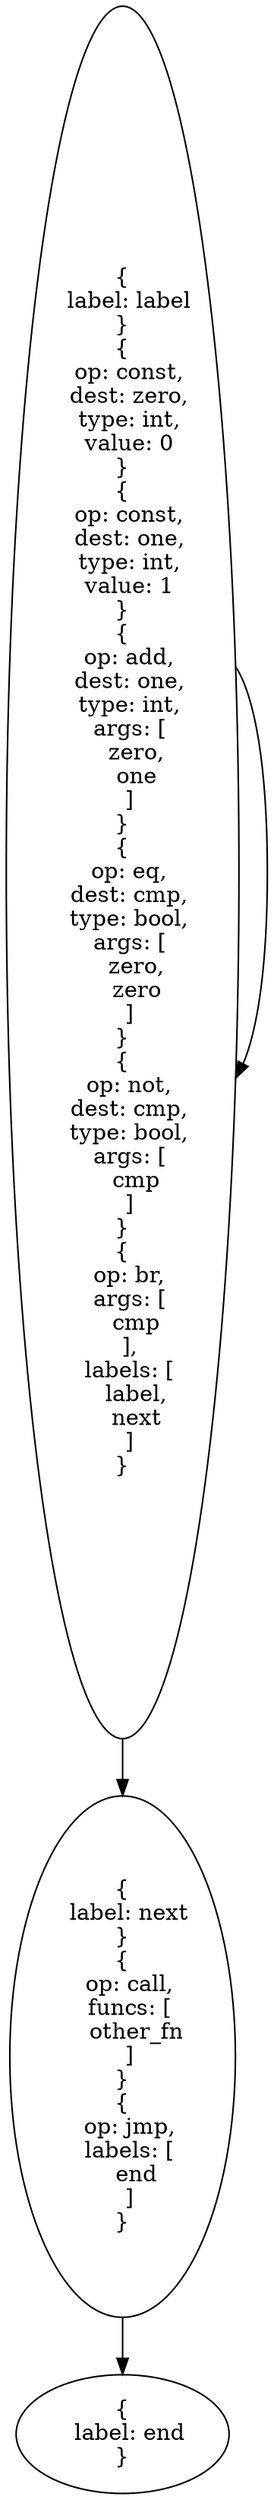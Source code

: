 digraph cfg {
"{
  label: label
}
{
  op: const,
  dest: zero,
  type: int,
  value: 0
}
{
  op: const,
  dest: one,
  type: int,
  value: 1
}
{
  op: add,
  dest: one,
  type: int,
  args: [
    zero,
    one
  ]
}
{
  op: eq,
  dest: cmp,
  type: bool,
  args: [
    zero,
    zero
  ]
}
{
  op: not,
  dest: cmp,
  type: bool,
  args: [
    cmp
  ]
}
{
  op: br,
  args: [
    cmp
  ],
  labels: [
    label,
    next
  ]
}" -> "{
  label: label
}
{
  op: const,
  dest: zero,
  type: int,
  value: 0
}
{
  op: const,
  dest: one,
  type: int,
  value: 1
}
{
  op: add,
  dest: one,
  type: int,
  args: [
    zero,
    one
  ]
}
{
  op: eq,
  dest: cmp,
  type: bool,
  args: [
    zero,
    zero
  ]
}
{
  op: not,
  dest: cmp,
  type: bool,
  args: [
    cmp
  ]
}
{
  op: br,
  args: [
    cmp
  ],
  labels: [
    label,
    next
  ]
}"
"{
  label: label
}
{
  op: const,
  dest: zero,
  type: int,
  value: 0
}
{
  op: const,
  dest: one,
  type: int,
  value: 1
}
{
  op: add,
  dest: one,
  type: int,
  args: [
    zero,
    one
  ]
}
{
  op: eq,
  dest: cmp,
  type: bool,
  args: [
    zero,
    zero
  ]
}
{
  op: not,
  dest: cmp,
  type: bool,
  args: [
    cmp
  ]
}
{
  op: br,
  args: [
    cmp
  ],
  labels: [
    label,
    next
  ]
}" -> "{
  label: next
}
{
  op: call,
  funcs: [
    other_fn
  ]
}
{
  op: jmp,
  labels: [
    end
  ]
}"
"{
  label: next
}
{
  op: call,
  funcs: [
    other_fn
  ]
}
{
  op: jmp,
  labels: [
    end
  ]
}" -> "{
  label: end
}"
}
